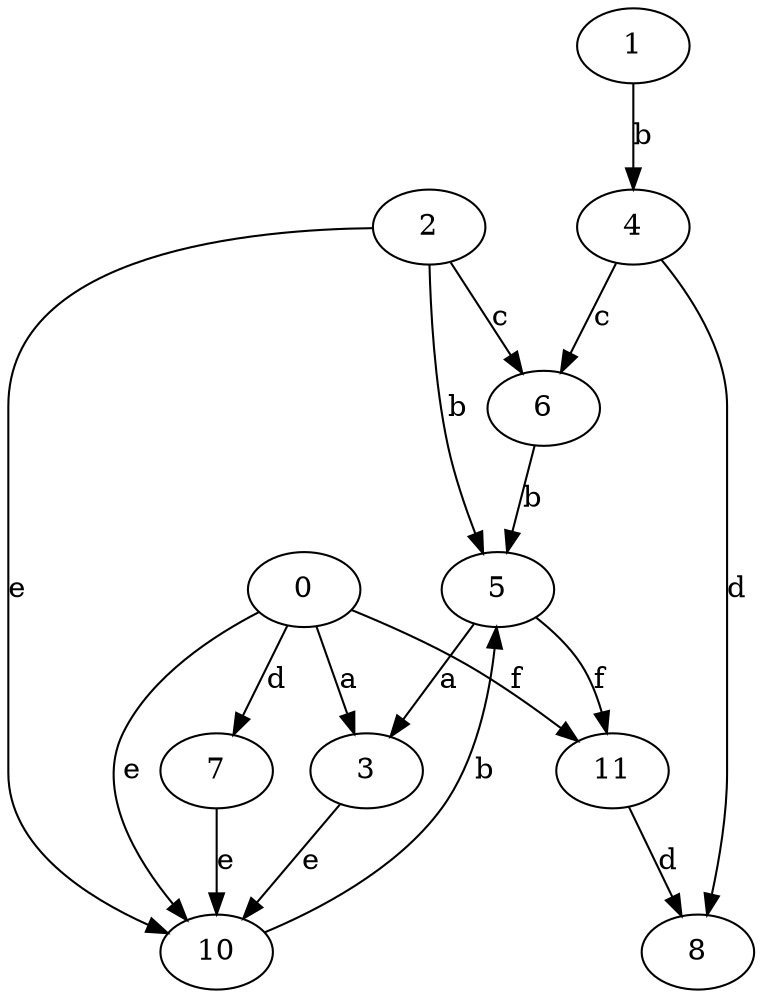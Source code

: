 strict digraph  {
2;
0;
3;
4;
5;
6;
7;
8;
10;
1;
11;
2 -> 5  [label=b];
2 -> 6  [label=c];
2 -> 10  [label=e];
0 -> 3  [label=a];
0 -> 7  [label=d];
0 -> 10  [label=e];
0 -> 11  [label=f];
3 -> 10  [label=e];
4 -> 6  [label=c];
4 -> 8  [label=d];
5 -> 3  [label=a];
5 -> 11  [label=f];
6 -> 5  [label=b];
7 -> 10  [label=e];
10 -> 5  [label=b];
1 -> 4  [label=b];
11 -> 8  [label=d];
}
